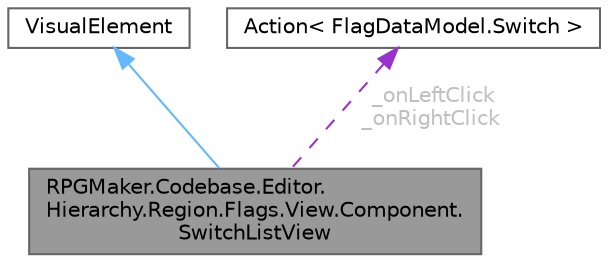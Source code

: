 digraph "RPGMaker.Codebase.Editor.Hierarchy.Region.Flags.View.Component.SwitchListView"
{
 // LATEX_PDF_SIZE
  bgcolor="transparent";
  edge [fontname=Helvetica,fontsize=10,labelfontname=Helvetica,labelfontsize=10];
  node [fontname=Helvetica,fontsize=10,shape=box,height=0.2,width=0.4];
  Node1 [id="Node000001",label="RPGMaker.Codebase.Editor.\lHierarchy.Region.Flags.View.Component.\lSwitchListView",height=0.2,width=0.4,color="gray40", fillcolor="grey60", style="filled", fontcolor="black",tooltip="スイッチ・リスト・ビュー"];
  Node2 -> Node1 [id="edge1_Node000001_Node000002",dir="back",color="steelblue1",style="solid",tooltip=" "];
  Node2 [id="Node000002",label="VisualElement",height=0.2,width=0.4,color="gray40", fillcolor="white", style="filled",tooltip=" "];
  Node3 -> Node1 [id="edge2_Node000001_Node000003",dir="back",color="darkorchid3",style="dashed",tooltip=" ",label=" _onLeftClick\n_onRightClick",fontcolor="grey" ];
  Node3 [id="Node000003",label="Action\< FlagDataModel.Switch \>",height=0.2,width=0.4,color="gray40", fillcolor="white", style="filled",tooltip=" "];
}
